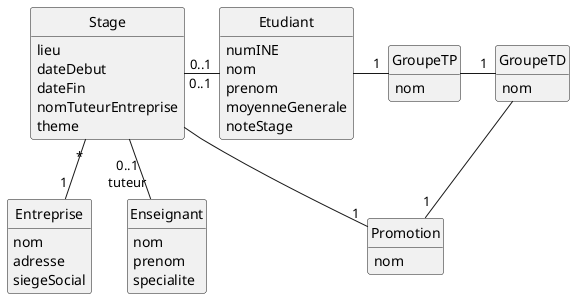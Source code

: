 @startuml TD3.1

' definitions
' -----------
hide circle
hide empty methods
hide empty attributes

class Stage {
    lieu
    dateDebut
    dateFin
    nomTuteurEntreprise
'    nomTuteurEnseignant
    theme
'    note
}

class Entreprise {
    nom
    adresse
    siegeSocial
}

Stage "*" -- "1" Entreprise

class Promotion {
    nom
}

Stage - "1" Promotion

class Etudiant {
    numINE
    nom
    prenom
    moyenneGenerale
    noteStage
}

class GroupeTP {
    nom
}


class GroupeTD {
    nom
}
Etudiant - "1" GroupeTP

GroupeTP - "1" GroupeTD

GroupeTD -- "1" Promotion

class Enseignant {
        nom
        prenom
        specialite
}

'Stage -- "0..1" Tuteur

'Tuteur -|> Enseignant

Stage -- "0..1\ntuteur" Enseignant

Stage "0..1" - "0..1" Etudiant

@enduml
